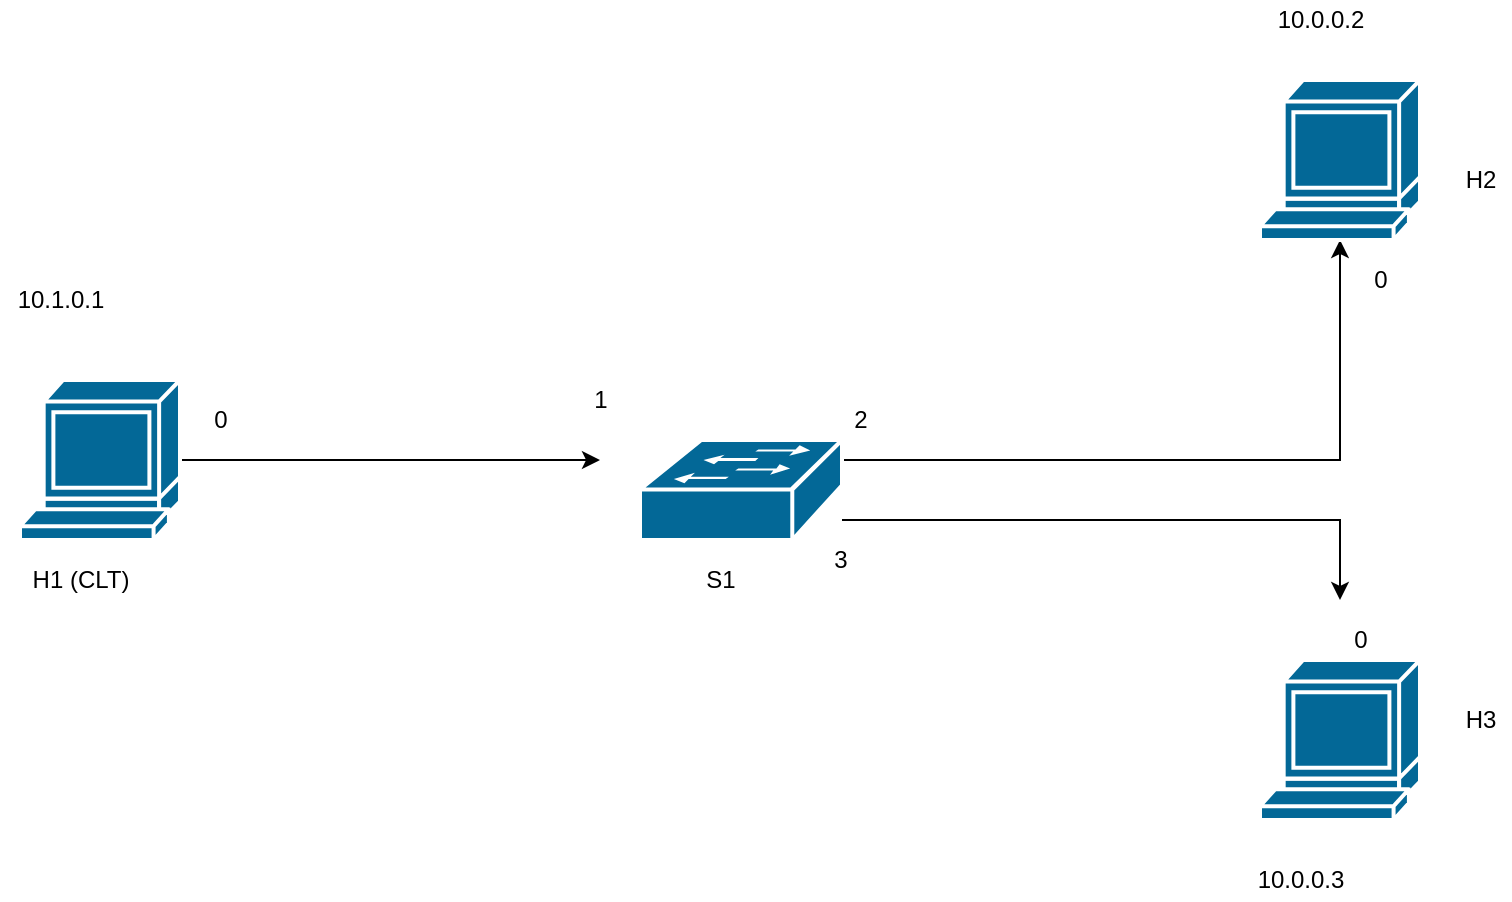 <mxfile version="16.2.2" type="device"><diagram id="Emhq1Q5x6QoXy9Q96ZMJ" name="Page-1"><mxGraphModel dx="1422" dy="736" grid="1" gridSize="10" guides="1" tooltips="1" connect="1" arrows="1" fold="1" page="1" pageScale="1" pageWidth="850" pageHeight="1100" math="0" shadow="0"><root><mxCell id="0"/><mxCell id="1" parent="0"/><mxCell id="WgcHcNMLgJddLF9vt6rx-6" style="edgeStyle=orthogonalEdgeStyle;rounded=0;orthogonalLoop=1;jettySize=auto;html=1;" edge="1" parent="1" source="WgcHcNMLgJddLF9vt6rx-1" target="WgcHcNMLgJddLF9vt6rx-4"><mxGeometry relative="1" as="geometry"><Array as="points"><mxPoint x="720" y="310"/></Array></mxGeometry></mxCell><mxCell id="WgcHcNMLgJddLF9vt6rx-7" style="edgeStyle=orthogonalEdgeStyle;rounded=0;orthogonalLoop=1;jettySize=auto;html=1;" edge="1" parent="1" source="WgcHcNMLgJddLF9vt6rx-1"><mxGeometry relative="1" as="geometry"><mxPoint x="720" y="380" as="targetPoint"/><Array as="points"><mxPoint x="720" y="340"/></Array></mxGeometry></mxCell><mxCell id="WgcHcNMLgJddLF9vt6rx-1" value="" style="shape=mxgraph.cisco.switches.workgroup_switch;sketch=0;html=1;pointerEvents=1;dashed=0;fillColor=#036897;strokeColor=#ffffff;strokeWidth=2;verticalLabelPosition=bottom;verticalAlign=top;align=center;outlineConnect=0;" vertex="1" parent="1"><mxGeometry x="370" y="300" width="101" height="50" as="geometry"/></mxCell><mxCell id="WgcHcNMLgJddLF9vt6rx-5" style="edgeStyle=orthogonalEdgeStyle;rounded=0;orthogonalLoop=1;jettySize=auto;html=1;" edge="1" parent="1" source="WgcHcNMLgJddLF9vt6rx-2"><mxGeometry relative="1" as="geometry"><mxPoint x="350" y="310" as="targetPoint"/></mxGeometry></mxCell><mxCell id="WgcHcNMLgJddLF9vt6rx-2" value="" style="shape=mxgraph.cisco.computers_and_peripherals.terminal;sketch=0;html=1;pointerEvents=1;dashed=0;fillColor=#036897;strokeColor=#ffffff;strokeWidth=2;verticalLabelPosition=bottom;verticalAlign=top;align=center;outlineConnect=0;" vertex="1" parent="1"><mxGeometry x="60" y="270" width="80" height="80" as="geometry"/></mxCell><mxCell id="WgcHcNMLgJddLF9vt6rx-3" value="" style="shape=mxgraph.cisco.computers_and_peripherals.terminal;sketch=0;html=1;pointerEvents=1;dashed=0;fillColor=#036897;strokeColor=#ffffff;strokeWidth=2;verticalLabelPosition=bottom;verticalAlign=top;align=center;outlineConnect=0;" vertex="1" parent="1"><mxGeometry x="680" y="410" width="80" height="80" as="geometry"/></mxCell><mxCell id="WgcHcNMLgJddLF9vt6rx-4" value="" style="shape=mxgraph.cisco.computers_and_peripherals.terminal;sketch=0;html=1;pointerEvents=1;dashed=0;fillColor=#036897;strokeColor=#ffffff;strokeWidth=2;verticalLabelPosition=bottom;verticalAlign=top;align=center;outlineConnect=0;" vertex="1" parent="1"><mxGeometry x="680" y="120" width="80" height="80" as="geometry"/></mxCell><mxCell id="WgcHcNMLgJddLF9vt6rx-8" value="S1" style="text;html=1;align=center;verticalAlign=middle;resizable=0;points=[];autosize=1;strokeColor=none;fillColor=none;" vertex="1" parent="1"><mxGeometry x="395" y="360" width="30" height="20" as="geometry"/></mxCell><mxCell id="WgcHcNMLgJddLF9vt6rx-9" value="H1 (CLT)" style="text;html=1;align=center;verticalAlign=middle;resizable=0;points=[];autosize=1;strokeColor=none;fillColor=none;" vertex="1" parent="1"><mxGeometry x="60" y="360" width="60" height="20" as="geometry"/></mxCell><mxCell id="WgcHcNMLgJddLF9vt6rx-10" value="&lt;div&gt;H2&lt;/div&gt;" style="text;html=1;align=center;verticalAlign=middle;resizable=0;points=[];autosize=1;strokeColor=none;fillColor=none;" vertex="1" parent="1"><mxGeometry x="775" y="160" width="30" height="20" as="geometry"/></mxCell><mxCell id="WgcHcNMLgJddLF9vt6rx-11" value="&lt;div&gt;H3&lt;/div&gt;" style="text;html=1;align=center;verticalAlign=middle;resizable=0;points=[];autosize=1;strokeColor=none;fillColor=none;" vertex="1" parent="1"><mxGeometry x="775" y="430" width="30" height="20" as="geometry"/></mxCell><mxCell id="WgcHcNMLgJddLF9vt6rx-12" value="10.1.0.1" style="text;html=1;align=center;verticalAlign=middle;resizable=0;points=[];autosize=1;strokeColor=none;fillColor=none;" vertex="1" parent="1"><mxGeometry x="50" y="220" width="60" height="20" as="geometry"/></mxCell><mxCell id="WgcHcNMLgJddLF9vt6rx-13" value="10.0.0.2" style="text;html=1;align=center;verticalAlign=middle;resizable=0;points=[];autosize=1;strokeColor=none;fillColor=none;" vertex="1" parent="1"><mxGeometry x="680" y="80" width="60" height="20" as="geometry"/></mxCell><mxCell id="WgcHcNMLgJddLF9vt6rx-14" value="10.0.0.3" style="text;html=1;align=center;verticalAlign=middle;resizable=0;points=[];autosize=1;strokeColor=none;fillColor=none;" vertex="1" parent="1"><mxGeometry x="670" y="510" width="60" height="20" as="geometry"/></mxCell><mxCell id="WgcHcNMLgJddLF9vt6rx-15" value="0" style="text;html=1;align=center;verticalAlign=middle;resizable=0;points=[];autosize=1;strokeColor=none;fillColor=none;" vertex="1" parent="1"><mxGeometry x="150" y="280" width="20" height="20" as="geometry"/></mxCell><mxCell id="WgcHcNMLgJddLF9vt6rx-16" value="0" style="text;html=1;align=center;verticalAlign=middle;resizable=0;points=[];autosize=1;strokeColor=none;fillColor=none;" vertex="1" parent="1"><mxGeometry x="730" y="210" width="20" height="20" as="geometry"/></mxCell><mxCell id="WgcHcNMLgJddLF9vt6rx-17" value="0" style="text;html=1;align=center;verticalAlign=middle;resizable=0;points=[];autosize=1;strokeColor=none;fillColor=none;" vertex="1" parent="1"><mxGeometry x="720" y="390" width="20" height="20" as="geometry"/></mxCell><mxCell id="WgcHcNMLgJddLF9vt6rx-18" value="1" style="text;html=1;align=center;verticalAlign=middle;resizable=0;points=[];autosize=1;strokeColor=none;fillColor=none;" vertex="1" parent="1"><mxGeometry x="340" y="270" width="20" height="20" as="geometry"/></mxCell><mxCell id="WgcHcNMLgJddLF9vt6rx-19" value="2" style="text;html=1;align=center;verticalAlign=middle;resizable=0;points=[];autosize=1;strokeColor=none;fillColor=none;" vertex="1" parent="1"><mxGeometry x="470" y="280" width="20" height="20" as="geometry"/></mxCell><mxCell id="WgcHcNMLgJddLF9vt6rx-20" value="3" style="text;html=1;align=center;verticalAlign=middle;resizable=0;points=[];autosize=1;strokeColor=none;fillColor=none;" vertex="1" parent="1"><mxGeometry x="460" y="350" width="20" height="20" as="geometry"/></mxCell></root></mxGraphModel></diagram></mxfile>